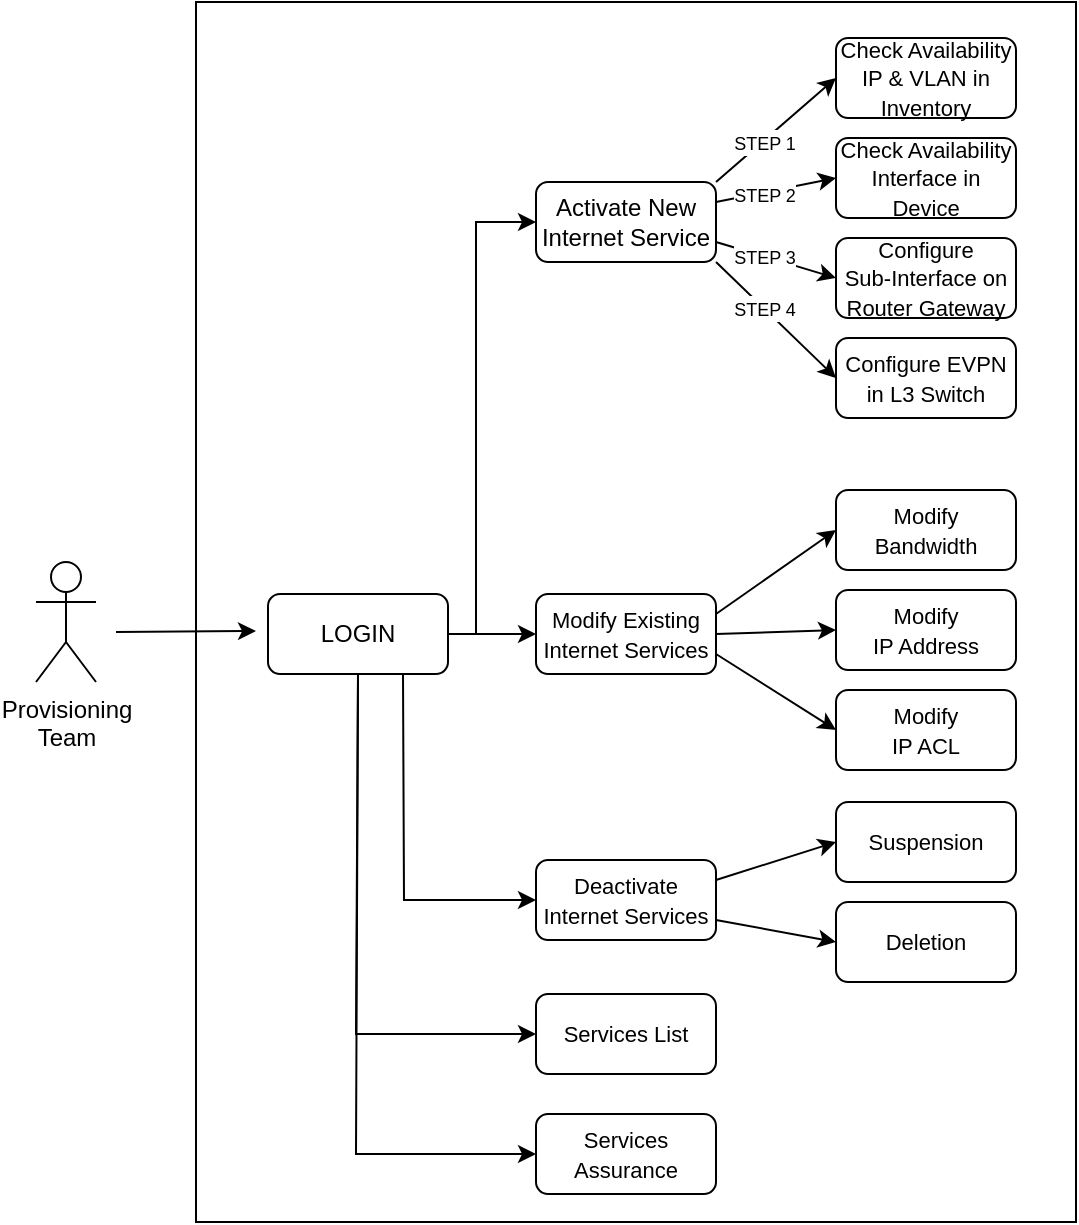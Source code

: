 <mxfile version="26.0.14">
  <diagram name="Page-1" id="13e1069c-82ec-6db2-03f1-153e76fe0fe0">
    <mxGraphModel dx="1216" dy="-208" grid="1" gridSize="10" guides="1" tooltips="1" connect="1" arrows="1" fold="1" page="1" pageScale="1" pageWidth="1100" pageHeight="850" background="none" math="0" shadow="0">
      <root>
        <mxCell id="0" />
        <mxCell id="1" parent="0" />
        <mxCell id="VIogoXOi0CyeV9zDtBec-1" value="Provisioning&lt;div&gt;Team&lt;/div&gt;" style="shape=umlActor;verticalLabelPosition=bottom;verticalAlign=top;html=1;outlineConnect=0;" vertex="1" parent="1">
          <mxGeometry x="160" y="1200" width="30" height="60" as="geometry" />
        </mxCell>
        <mxCell id="VIogoXOi0CyeV9zDtBec-2" value="" style="whiteSpace=wrap;html=1;aspect=flexible;" vertex="1" parent="1">
          <mxGeometry x="240" y="920" width="440" height="610" as="geometry" />
        </mxCell>
        <mxCell id="VIogoXOi0CyeV9zDtBec-3" value="LOGIN" style="rounded=1;whiteSpace=wrap;html=1;" vertex="1" parent="1">
          <mxGeometry x="276" y="1216" width="90" height="40" as="geometry" />
        </mxCell>
        <mxCell id="VIogoXOi0CyeV9zDtBec-4" value="Activate New Internet Service" style="rounded=1;whiteSpace=wrap;html=1;" vertex="1" parent="1">
          <mxGeometry x="410" y="1010" width="90" height="40" as="geometry" />
        </mxCell>
        <mxCell id="VIogoXOi0CyeV9zDtBec-8" value="&lt;font style=&quot;font-size: 11px;&quot;&gt;Check Availability IP &amp;amp; VLAN in Inventory&lt;/font&gt;" style="rounded=1;whiteSpace=wrap;html=1;" vertex="1" parent="1">
          <mxGeometry x="560" y="938" width="90" height="40" as="geometry" />
        </mxCell>
        <mxCell id="VIogoXOi0CyeV9zDtBec-10" value="" style="endArrow=classic;html=1;rounded=0;" edge="1" parent="1">
          <mxGeometry width="50" height="50" relative="1" as="geometry">
            <mxPoint x="200" y="1235" as="sourcePoint" />
            <mxPoint x="270" y="1234.5" as="targetPoint" />
          </mxGeometry>
        </mxCell>
        <mxCell id="VIogoXOi0CyeV9zDtBec-12" value="&lt;font style=&quot;font-size: 11px;&quot;&gt;Configure&lt;/font&gt;&lt;div&gt;&lt;font style=&quot;font-size: 11px;&quot;&gt;Sub-Interface on Router Gateway&lt;/font&gt;&lt;/div&gt;" style="rounded=1;whiteSpace=wrap;html=1;" vertex="1" parent="1">
          <mxGeometry x="560" y="1038" width="90" height="40" as="geometry" />
        </mxCell>
        <mxCell id="VIogoXOi0CyeV9zDtBec-13" value="&lt;font style=&quot;font-size: 11px;&quot;&gt;Check Availability Interface in Device&lt;/font&gt;" style="rounded=1;whiteSpace=wrap;html=1;" vertex="1" parent="1">
          <mxGeometry x="560" y="988" width="90" height="40" as="geometry" />
        </mxCell>
        <mxCell id="VIogoXOi0CyeV9zDtBec-14" value="&lt;font style=&quot;font-size: 11px;&quot;&gt;Configure EVPN in L3 Switch&lt;/font&gt;" style="rounded=1;whiteSpace=wrap;html=1;" vertex="1" parent="1">
          <mxGeometry x="560" y="1088" width="90" height="40" as="geometry" />
        </mxCell>
        <mxCell id="VIogoXOi0CyeV9zDtBec-16" value="" style="endArrow=classic;html=1;rounded=0;exitX=1;exitY=0;exitDx=0;exitDy=0;entryX=0;entryY=0.5;entryDx=0;entryDy=0;" edge="1" parent="1" source="VIogoXOi0CyeV9zDtBec-4" target="VIogoXOi0CyeV9zDtBec-8">
          <mxGeometry width="50" height="50" relative="1" as="geometry">
            <mxPoint x="500" y="1100" as="sourcePoint" />
            <mxPoint x="550" y="1050" as="targetPoint" />
          </mxGeometry>
        </mxCell>
        <mxCell id="VIogoXOi0CyeV9zDtBec-17" value="&lt;font style=&quot;font-size: 9px;&quot;&gt;STEP 1&lt;/font&gt;" style="edgeLabel;html=1;align=center;verticalAlign=middle;resizable=0;points=[];" vertex="1" connectable="0" parent="VIogoXOi0CyeV9zDtBec-16">
          <mxGeometry x="-0.22" relative="1" as="geometry">
            <mxPoint as="offset" />
          </mxGeometry>
        </mxCell>
        <mxCell id="VIogoXOi0CyeV9zDtBec-18" value="" style="endArrow=classic;html=1;rounded=0;exitX=1;exitY=0.25;exitDx=0;exitDy=0;entryX=0;entryY=0.5;entryDx=0;entryDy=0;" edge="1" parent="1" source="VIogoXOi0CyeV9zDtBec-4" target="VIogoXOi0CyeV9zDtBec-13">
          <mxGeometry width="50" height="50" relative="1" as="geometry">
            <mxPoint x="510" y="1020" as="sourcePoint" />
            <mxPoint x="570" y="968" as="targetPoint" />
          </mxGeometry>
        </mxCell>
        <mxCell id="VIogoXOi0CyeV9zDtBec-19" value="&lt;font style=&quot;font-size: 9px;&quot;&gt;STEP 2&lt;/font&gt;" style="edgeLabel;html=1;align=center;verticalAlign=middle;resizable=0;points=[];" vertex="1" connectable="0" parent="VIogoXOi0CyeV9zDtBec-18">
          <mxGeometry x="-0.22" relative="1" as="geometry">
            <mxPoint as="offset" />
          </mxGeometry>
        </mxCell>
        <mxCell id="VIogoXOi0CyeV9zDtBec-22" value="" style="endArrow=classic;html=1;rounded=0;exitX=1;exitY=0.75;exitDx=0;exitDy=0;entryX=0;entryY=0.5;entryDx=0;entryDy=0;" edge="1" parent="1" source="VIogoXOi0CyeV9zDtBec-4" target="VIogoXOi0CyeV9zDtBec-12">
          <mxGeometry width="50" height="50" relative="1" as="geometry">
            <mxPoint x="510" y="1040" as="sourcePoint" />
            <mxPoint x="570" y="1018" as="targetPoint" />
          </mxGeometry>
        </mxCell>
        <mxCell id="VIogoXOi0CyeV9zDtBec-23" value="&lt;font style=&quot;font-size: 9px;&quot;&gt;STEP 3&lt;/font&gt;" style="edgeLabel;html=1;align=center;verticalAlign=middle;resizable=0;points=[];" vertex="1" connectable="0" parent="VIogoXOi0CyeV9zDtBec-22">
          <mxGeometry x="-0.22" relative="1" as="geometry">
            <mxPoint as="offset" />
          </mxGeometry>
        </mxCell>
        <mxCell id="VIogoXOi0CyeV9zDtBec-25" value="" style="endArrow=classic;html=1;rounded=0;exitX=1;exitY=1;exitDx=0;exitDy=0;entryX=0;entryY=0.5;entryDx=0;entryDy=0;" edge="1" parent="1" source="VIogoXOi0CyeV9zDtBec-4" target="VIogoXOi0CyeV9zDtBec-14">
          <mxGeometry width="50" height="50" relative="1" as="geometry">
            <mxPoint x="510" y="1040" as="sourcePoint" />
            <mxPoint x="570" y="1068" as="targetPoint" />
          </mxGeometry>
        </mxCell>
        <mxCell id="VIogoXOi0CyeV9zDtBec-26" value="&lt;font style=&quot;font-size: 9px;&quot;&gt;STEP 4&lt;/font&gt;" style="edgeLabel;html=1;align=center;verticalAlign=middle;resizable=0;points=[];" vertex="1" connectable="0" parent="VIogoXOi0CyeV9zDtBec-25">
          <mxGeometry x="-0.22" relative="1" as="geometry">
            <mxPoint as="offset" />
          </mxGeometry>
        </mxCell>
        <mxCell id="VIogoXOi0CyeV9zDtBec-28" value="" style="endArrow=classic;html=1;rounded=0;entryX=0;entryY=0.5;entryDx=0;entryDy=0;exitX=1;exitY=0.5;exitDx=0;exitDy=0;" edge="1" parent="1" source="VIogoXOi0CyeV9zDtBec-3" target="VIogoXOi0CyeV9zDtBec-4">
          <mxGeometry width="50" height="50" relative="1" as="geometry">
            <mxPoint x="380" y="1236" as="sourcePoint" />
            <mxPoint x="510" y="1160" as="targetPoint" />
            <Array as="points">
              <mxPoint x="380" y="1236" />
              <mxPoint x="380" y="1130" />
              <mxPoint x="380" y="1030" />
            </Array>
          </mxGeometry>
        </mxCell>
        <mxCell id="VIogoXOi0CyeV9zDtBec-29" value="&lt;span style=&quot;font-size: 11px;&quot;&gt;Modify Existing Internet Services&lt;/span&gt;" style="rounded=1;whiteSpace=wrap;html=1;" vertex="1" parent="1">
          <mxGeometry x="410" y="1216" width="90" height="40" as="geometry" />
        </mxCell>
        <mxCell id="VIogoXOi0CyeV9zDtBec-30" value="&lt;font style=&quot;font-size: 11px;&quot;&gt;Modify&lt;/font&gt;&lt;div&gt;&lt;font style=&quot;font-size: 11px;&quot;&gt;Bandwidth&lt;/font&gt;&lt;/div&gt;" style="rounded=1;whiteSpace=wrap;html=1;" vertex="1" parent="1">
          <mxGeometry x="560" y="1164" width="90" height="40" as="geometry" />
        </mxCell>
        <mxCell id="VIogoXOi0CyeV9zDtBec-31" value="&lt;span style=&quot;font-size: 11px;&quot;&gt;Modify&lt;/span&gt;&lt;div&gt;&lt;span style=&quot;font-size: 11px;&quot;&gt;IP ACL&lt;/span&gt;&lt;/div&gt;" style="rounded=1;whiteSpace=wrap;html=1;" vertex="1" parent="1">
          <mxGeometry x="560" y="1264" width="90" height="40" as="geometry" />
        </mxCell>
        <mxCell id="VIogoXOi0CyeV9zDtBec-32" value="&lt;font style=&quot;font-size: 11px;&quot;&gt;Modify&lt;/font&gt;&lt;div&gt;&lt;font style=&quot;font-size: 11px;&quot;&gt;IP Address&lt;/font&gt;&lt;/div&gt;" style="rounded=1;whiteSpace=wrap;html=1;" vertex="1" parent="1">
          <mxGeometry x="560" y="1214" width="90" height="40" as="geometry" />
        </mxCell>
        <mxCell id="VIogoXOi0CyeV9zDtBec-34" value="" style="endArrow=classic;html=1;rounded=0;exitX=1;exitY=0.25;exitDx=0;exitDy=0;entryX=0;entryY=0.5;entryDx=0;entryDy=0;" edge="1" parent="1" source="VIogoXOi0CyeV9zDtBec-29" target="VIogoXOi0CyeV9zDtBec-30">
          <mxGeometry width="50" height="50" relative="1" as="geometry">
            <mxPoint x="500" y="1303" as="sourcePoint" />
            <mxPoint x="550" y="1253" as="targetPoint" />
          </mxGeometry>
        </mxCell>
        <mxCell id="VIogoXOi0CyeV9zDtBec-36" value="" style="endArrow=classic;html=1;rounded=0;exitX=1;exitY=0.5;exitDx=0;exitDy=0;entryX=0;entryY=0.5;entryDx=0;entryDy=0;" edge="1" parent="1" source="VIogoXOi0CyeV9zDtBec-29" target="VIogoXOi0CyeV9zDtBec-32">
          <mxGeometry width="50" height="50" relative="1" as="geometry">
            <mxPoint x="510" y="1223" as="sourcePoint" />
            <mxPoint x="570" y="1171" as="targetPoint" />
          </mxGeometry>
        </mxCell>
        <mxCell id="VIogoXOi0CyeV9zDtBec-38" value="" style="endArrow=classic;html=1;rounded=0;exitX=1;exitY=0.75;exitDx=0;exitDy=0;entryX=0;entryY=0.5;entryDx=0;entryDy=0;" edge="1" parent="1" source="VIogoXOi0CyeV9zDtBec-29" target="VIogoXOi0CyeV9zDtBec-31">
          <mxGeometry width="50" height="50" relative="1" as="geometry">
            <mxPoint x="510" y="1243" as="sourcePoint" />
            <mxPoint x="570" y="1221" as="targetPoint" />
          </mxGeometry>
        </mxCell>
        <mxCell id="VIogoXOi0CyeV9zDtBec-42" value="" style="endArrow=classic;html=1;rounded=0;exitX=1;exitY=0.5;exitDx=0;exitDy=0;entryX=0;entryY=0.5;entryDx=0;entryDy=0;" edge="1" parent="1" source="VIogoXOi0CyeV9zDtBec-3" target="VIogoXOi0CyeV9zDtBec-29">
          <mxGeometry width="50" height="50" relative="1" as="geometry">
            <mxPoint x="510" y="1200" as="sourcePoint" />
            <mxPoint x="560" y="1150" as="targetPoint" />
          </mxGeometry>
        </mxCell>
        <mxCell id="VIogoXOi0CyeV9zDtBec-52" value="&lt;span style=&quot;font-size: 11px;&quot;&gt;Deactivate&lt;/span&gt;&lt;div&gt;&lt;span style=&quot;font-size: 11px;&quot;&gt;Internet Services&lt;/span&gt;&lt;/div&gt;" style="rounded=1;whiteSpace=wrap;html=1;" vertex="1" parent="1">
          <mxGeometry x="410" y="1349" width="90" height="40" as="geometry" />
        </mxCell>
        <mxCell id="VIogoXOi0CyeV9zDtBec-53" value="&lt;span style=&quot;font-size: 11px;&quot;&gt;Suspension&lt;/span&gt;" style="rounded=1;whiteSpace=wrap;html=1;" vertex="1" parent="1">
          <mxGeometry x="560" y="1320" width="90" height="40" as="geometry" />
        </mxCell>
        <mxCell id="VIogoXOi0CyeV9zDtBec-55" value="&lt;span style=&quot;font-size: 11px;&quot;&gt;Deletion&lt;/span&gt;" style="rounded=1;whiteSpace=wrap;html=1;" vertex="1" parent="1">
          <mxGeometry x="560" y="1370" width="90" height="40" as="geometry" />
        </mxCell>
        <mxCell id="VIogoXOi0CyeV9zDtBec-56" value="" style="endArrow=classic;html=1;rounded=0;exitX=1;exitY=0.25;exitDx=0;exitDy=0;entryX=0;entryY=0.5;entryDx=0;entryDy=0;" edge="1" parent="1" source="VIogoXOi0CyeV9zDtBec-52" target="VIogoXOi0CyeV9zDtBec-53">
          <mxGeometry width="50" height="50" relative="1" as="geometry">
            <mxPoint x="500" y="1459" as="sourcePoint" />
            <mxPoint x="550" y="1409" as="targetPoint" />
          </mxGeometry>
        </mxCell>
        <mxCell id="VIogoXOi0CyeV9zDtBec-57" value="" style="endArrow=classic;html=1;rounded=0;exitX=1;exitY=0.75;exitDx=0;exitDy=0;entryX=0;entryY=0.5;entryDx=0;entryDy=0;" edge="1" parent="1" source="VIogoXOi0CyeV9zDtBec-52" target="VIogoXOi0CyeV9zDtBec-55">
          <mxGeometry width="50" height="50" relative="1" as="geometry">
            <mxPoint x="510" y="1379" as="sourcePoint" />
            <mxPoint x="570" y="1327" as="targetPoint" />
          </mxGeometry>
        </mxCell>
        <mxCell id="VIogoXOi0CyeV9zDtBec-59" value="" style="endArrow=classic;html=1;rounded=0;exitX=0.75;exitY=1;exitDx=0;exitDy=0;entryX=0;entryY=0.5;entryDx=0;entryDy=0;" edge="1" parent="1" target="VIogoXOi0CyeV9zDtBec-52" source="VIogoXOi0CyeV9zDtBec-3">
          <mxGeometry width="50" height="50" relative="1" as="geometry">
            <mxPoint x="366" y="1392" as="sourcePoint" />
            <mxPoint x="560" y="1306" as="targetPoint" />
            <Array as="points">
              <mxPoint x="344" y="1369" />
            </Array>
          </mxGeometry>
        </mxCell>
        <mxCell id="VIogoXOi0CyeV9zDtBec-60" value="&lt;span style=&quot;font-size: 11px;&quot;&gt;Services List&lt;/span&gt;" style="rounded=1;whiteSpace=wrap;html=1;" vertex="1" parent="1">
          <mxGeometry x="410" y="1416" width="90" height="40" as="geometry" />
        </mxCell>
        <mxCell id="VIogoXOi0CyeV9zDtBec-61" value="" style="endArrow=classic;html=1;rounded=0;exitX=0.5;exitY=1;exitDx=0;exitDy=0;entryX=0;entryY=0.5;entryDx=0;entryDy=0;" edge="1" parent="1" source="VIogoXOi0CyeV9zDtBec-3" target="VIogoXOi0CyeV9zDtBec-60">
          <mxGeometry width="50" height="50" relative="1" as="geometry">
            <mxPoint x="354" y="1266" as="sourcePoint" />
            <mxPoint x="420" y="1379" as="targetPoint" />
            <Array as="points">
              <mxPoint x="320" y="1436" />
            </Array>
          </mxGeometry>
        </mxCell>
        <mxCell id="VIogoXOi0CyeV9zDtBec-62" value="&lt;span style=&quot;font-size: 11px;&quot;&gt;Services Assurance&lt;/span&gt;" style="rounded=1;whiteSpace=wrap;html=1;" vertex="1" parent="1">
          <mxGeometry x="410" y="1476" width="90" height="40" as="geometry" />
        </mxCell>
        <mxCell id="VIogoXOi0CyeV9zDtBec-63" value="" style="endArrow=classic;html=1;rounded=0;exitX=0.5;exitY=1;exitDx=0;exitDy=0;entryX=0;entryY=0.5;entryDx=0;entryDy=0;" edge="1" parent="1" source="VIogoXOi0CyeV9zDtBec-3" target="VIogoXOi0CyeV9zDtBec-62">
          <mxGeometry width="50" height="50" relative="1" as="geometry">
            <mxPoint x="356" y="1499.58" as="sourcePoint" />
            <mxPoint x="400" y="1499.58" as="targetPoint" />
            <Array as="points">
              <mxPoint x="320" y="1496" />
            </Array>
          </mxGeometry>
        </mxCell>
      </root>
    </mxGraphModel>
  </diagram>
</mxfile>
